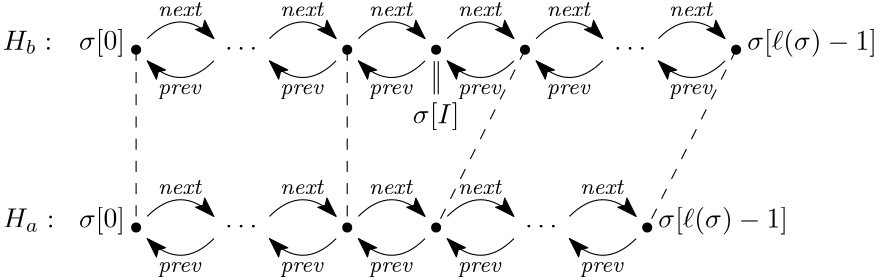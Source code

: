 <?xml version="1.0"?>
<!DOCTYPE ipe SYSTEM "ipe.dtd">
<ipe version="70212" creator="Ipe 7.2.12">
<info created="D:20200120132611" modified="D:20200123143200"/>
<ipestyle name="basic">
<symbol name="arrow/arc(spx)">
<path stroke="sym-stroke" fill="sym-stroke" pen="sym-pen">
0 0 m
-1 0.333 l
-1 -0.333 l
h
</path>
</symbol>
<symbol name="arrow/farc(spx)">
<path stroke="sym-stroke" fill="white" pen="sym-pen">
0 0 m
-1 0.333 l
-1 -0.333 l
h
</path>
</symbol>
<symbol name="arrow/ptarc(spx)">
<path stroke="sym-stroke" fill="sym-stroke" pen="sym-pen">
0 0 m
-1 0.333 l
-0.8 0 l
-1 -0.333 l
h
</path>
</symbol>
<symbol name="arrow/fptarc(spx)">
<path stroke="sym-stroke" fill="white" pen="sym-pen">
0 0 m
-1 0.333 l
-0.8 0 l
-1 -0.333 l
h
</path>
</symbol>
<symbol name="mark/circle(sx)" transformations="translations">
<path fill="sym-stroke">
0.6 0 0 0.6 0 0 e
0.4 0 0 0.4 0 0 e
</path>
</symbol>
<symbol name="mark/disk(sx)" transformations="translations">
<path fill="sym-stroke">
0.6 0 0 0.6 0 0 e
</path>
</symbol>
<symbol name="mark/fdisk(sfx)" transformations="translations">
<group>
<path fill="sym-fill">
0.5 0 0 0.5 0 0 e
</path>
<path fill="sym-stroke" fillrule="eofill">
0.6 0 0 0.6 0 0 e
0.4 0 0 0.4 0 0 e
</path>
</group>
</symbol>
<symbol name="mark/box(sx)" transformations="translations">
<path fill="sym-stroke" fillrule="eofill">
-0.6 -0.6 m
0.6 -0.6 l
0.6 0.6 l
-0.6 0.6 l
h
-0.4 -0.4 m
0.4 -0.4 l
0.4 0.4 l
-0.4 0.4 l
h
</path>
</symbol>
<symbol name="mark/square(sx)" transformations="translations">
<path fill="sym-stroke">
-0.6 -0.6 m
0.6 -0.6 l
0.6 0.6 l
-0.6 0.6 l
h
</path>
</symbol>
<symbol name="mark/fsquare(sfx)" transformations="translations">
<group>
<path fill="sym-fill">
-0.5 -0.5 m
0.5 -0.5 l
0.5 0.5 l
-0.5 0.5 l
h
</path>
<path fill="sym-stroke" fillrule="eofill">
-0.6 -0.6 m
0.6 -0.6 l
0.6 0.6 l
-0.6 0.6 l
h
-0.4 -0.4 m
0.4 -0.4 l
0.4 0.4 l
-0.4 0.4 l
h
</path>
</group>
</symbol>
<symbol name="mark/cross(sx)" transformations="translations">
<group>
<path fill="sym-stroke">
-0.43 -0.57 m
0.57 0.43 l
0.43 0.57 l
-0.57 -0.43 l
h
</path>
<path fill="sym-stroke">
-0.43 0.57 m
0.57 -0.43 l
0.43 -0.57 l
-0.57 0.43 l
h
</path>
</group>
</symbol>
<symbol name="arrow/fnormal(spx)">
<path stroke="sym-stroke" fill="white" pen="sym-pen">
0 0 m
-1 0.333 l
-1 -0.333 l
h
</path>
</symbol>
<symbol name="arrow/pointed(spx)">
<path stroke="sym-stroke" fill="sym-stroke" pen="sym-pen">
0 0 m
-1 0.333 l
-0.8 0 l
-1 -0.333 l
h
</path>
</symbol>
<symbol name="arrow/fpointed(spx)">
<path stroke="sym-stroke" fill="white" pen="sym-pen">
0 0 m
-1 0.333 l
-0.8 0 l
-1 -0.333 l
h
</path>
</symbol>
<symbol name="arrow/linear(spx)">
<path stroke="sym-stroke" pen="sym-pen">
-1 0.333 m
0 0 l
-1 -0.333 l
</path>
</symbol>
<symbol name="arrow/fdouble(spx)">
<path stroke="sym-stroke" fill="white" pen="sym-pen">
0 0 m
-1 0.333 l
-1 -0.333 l
h
-1 0 m
-2 0.333 l
-2 -0.333 l
h
</path>
</symbol>
<symbol name="arrow/double(spx)">
<path stroke="sym-stroke" fill="sym-stroke" pen="sym-pen">
0 0 m
-1 0.333 l
-1 -0.333 l
h
-1 0 m
-2 0.333 l
-2 -0.333 l
h
</path>
</symbol>
<pen name="heavier" value="0.8"/>
<pen name="fat" value="1.2"/>
<pen name="ultrafat" value="2"/>
<symbolsize name="large" value="5"/>
<symbolsize name="small" value="2"/>
<symbolsize name="tiny" value="1.1"/>
<arrowsize name="large" value="10"/>
<arrowsize name="small" value="5"/>
<arrowsize name="tiny" value="3"/>
<color name="red" value="1 0 0"/>
<color name="green" value="0 1 0"/>
<color name="blue" value="0 0 1"/>
<color name="yellow" value="1 1 0"/>
<color name="orange" value="1 0.647 0"/>
<color name="gold" value="1 0.843 0"/>
<color name="purple" value="0.627 0.125 0.941"/>
<color name="gray" value="0.745"/>
<color name="brown" value="0.647 0.165 0.165"/>
<color name="navy" value="0 0 0.502"/>
<color name="pink" value="1 0.753 0.796"/>
<color name="seagreen" value="0.18 0.545 0.341"/>
<color name="turquoise" value="0.251 0.878 0.816"/>
<color name="violet" value="0.933 0.51 0.933"/>
<color name="darkblue" value="0 0 0.545"/>
<color name="darkcyan" value="0 0.545 0.545"/>
<color name="darkgray" value="0.663"/>
<color name="darkgreen" value="0 0.392 0"/>
<color name="darkmagenta" value="0.545 0 0.545"/>
<color name="darkorange" value="1 0.549 0"/>
<color name="darkred" value="0.545 0 0"/>
<color name="lightblue" value="0.678 0.847 0.902"/>
<color name="lightcyan" value="0.878 1 1"/>
<color name="lightgray" value="0.827"/>
<color name="lightgreen" value="0.565 0.933 0.565"/>
<color name="lightyellow" value="1 1 0.878"/>
<dashstyle name="dashed" value="[4] 0"/>
<dashstyle name="dotted" value="[1 3] 0"/>
<dashstyle name="dash dotted" value="[4 2 1 2] 0"/>
<dashstyle name="dash dot dotted" value="[4 2 1 2 1 2] 0"/>
<textsize name="large" value="\large"/>
<textsize name="Large" value="\Large"/>
<textsize name="LARGE" value="\LARGE"/>
<textsize name="huge" value="\huge"/>
<textsize name="Huge" value="\Huge"/>
<textsize name="small" value="\small"/>
<textsize name="footnote" value="\footnotesize"/>
<textsize name="tiny" value="\tiny"/>
<textstyle name="center" begin="\begin{center}" end="\end{center}"/>
<textstyle name="itemize" begin="\begin{itemize}" end="\end{itemize}"/>
<textstyle name="item" begin="\begin{itemize}\item{}" end="\end{itemize}"/>
<gridsize name="4 pts" value="4"/>
<gridsize name="8 pts (~3 mm)" value="8"/>
<gridsize name="16 pts (~6 mm)" value="16"/>
<gridsize name="32 pts (~12 mm)" value="32"/>
<gridsize name="10 pts (~3.5 mm)" value="10"/>
<gridsize name="20 pts (~7 mm)" value="20"/>
<gridsize name="14 pts (~5 mm)" value="14"/>
<gridsize name="28 pts (~10 mm)" value="28"/>
<gridsize name="56 pts (~20 mm)" value="56"/>
<anglesize name="90 deg" value="90"/>
<anglesize name="60 deg" value="60"/>
<anglesize name="45 deg" value="45"/>
<anglesize name="30 deg" value="30"/>
<anglesize name="22.5 deg" value="22.5"/>
<opacity name="10%" value="0.1"/>
<opacity name="30%" value="0.3"/>
<opacity name="50%" value="0.5"/>
<opacity name="75%" value="0.75"/>
<tiling name="falling" angle="-60" step="4" width="1"/>
<tiling name="rising" angle="30" step="4" width="1"/>
</ipestyle>
<page>
<layer name="alpha"/>
<view layers="alpha" active="alpha"/>
<text layer="alpha" transformations="translations" pos="128 768" stroke="black" type="label" width="17.818" height="6.812" depth="1.49" valign="baseline" style="math">H_b:</text>
<text matrix="1 0 0 1 0 -64" transformations="translations" pos="128 768" stroke="black" type="label" width="18.636" height="6.812" depth="1.49" valign="baseline" style="math">H_a:</text>
<use name="mark/disk(sx)" pos="176 768" size="normal" stroke="black"/>
<path stroke="black" arrow="ptarc/normal">
180 772 m
192 784
204 772 c
</path>
<path stroke="black" arrow="ptarc/normal">
204 764 m
192 752
180 764 c
</path>
<path matrix="1 0 0 1 44 0" stroke="black" arrow="ptarc/normal">
212 772 m
224 784
236 772 c
</path>
<path matrix="1 0 0 1 44 0" stroke="black" arrow="ptarc/normal">
236 764 m
224 752
212 764 c
</path>
<path matrix="1 0 0 1 12 0" stroke="black" arrow="ptarc/normal">
276 772 m
288 784
300 772 c
</path>
<path matrix="1 0 0 1 12 0" stroke="black" arrow="ptarc/normal">
300 764 m
288 752
276 764 c
</path>
<text matrix="1 0 0 1 -32 0" transformations="translations" pos="240 768" stroke="black" type="label" width="11.623" height="1.052" depth="0" valign="baseline" style="math">\ldots</text>
<text matrix="1 0 0 1 4 -4" transformations="translations" pos="188 784" stroke="black" type="label" width="16.279" height="4.902" depth="0" halign="center" valign="baseline" size="footnote" style="math">\mathit{next}</text>
<text matrix="1 0 0 1 4 -32" transformations="translations" pos="188 784" stroke="black" type="label" width="16.271" height="3.431" depth="1.55" halign="center" valign="baseline" size="footnote" style="math">\mathit{prev}</text>
<text matrix="1 0 0 1 80 -4" transformations="translations" pos="188 784" stroke="black" type="label" width="16.279" height="4.902" depth="0" halign="center" valign="baseline" size="footnote" style="math">\mathit{next}</text>
<text matrix="1 0 0 1 112 -4" transformations="translations" pos="188 784" stroke="black" type="label" width="16.279" height="4.902" depth="0" halign="center" valign="baseline" size="footnote" style="math">\mathit{next}</text>
<text matrix="1 0 0 1 80 -32" transformations="translations" pos="188 784" stroke="black" type="label" width="16.271" height="3.431" depth="1.55" halign="center" valign="baseline" size="footnote" style="math">\mathit{prev}</text>
<text matrix="1 0 0 1 112 -32" transformations="translations" pos="188 784" stroke="black" type="label" width="16.271" height="3.431" depth="1.55" halign="center" valign="baseline" size="footnote" style="math">\mathit{prev}</text>
<use matrix="1 0 0 1 0 -64" name="mark/disk(sx)" pos="176 768" size="normal" stroke="black"/>
<path matrix="1 0 0 1 0 -64" stroke="black" arrow="ptarc/normal">
180 772 m
192 784
204 772 c
</path>
<path matrix="1 0 0 1 0 -64" stroke="black" arrow="ptarc/normal">
204 764 m
192 752
180 764 c
</path>
<text matrix="1 0 0 1 4 -68" transformations="translations" pos="188 784" stroke="black" type="label" width="16.279" height="4.902" depth="0" halign="center" valign="baseline" size="footnote" style="math">\mathit{next}</text>
<text matrix="1 0 0 1 4 -96" transformations="translations" pos="188 784" stroke="black" type="label" width="16.271" height="3.431" depth="1.55" halign="center" valign="baseline" size="footnote" style="math">\mathit{prev}</text>
<path stroke="black" dash="dashed">
176 768 m
176 704 l
</path>
<text matrix="1 0 0 1 0 -48" transformations="translations" pos="172 816" stroke="black" type="label" width="16.566" height="7.473" depth="2.49" halign="right" valign="baseline" style="math">\sigma[0]</text>
<text matrix="1 0 0 1 0 -112" transformations="translations" pos="172 816" stroke="black" type="label" width="16.566" height="7.473" depth="2.49" halign="right" valign="baseline" style="math">\sigma[0]</text>
<use matrix="1 0 0 1 88 0" name="mark/disk(sx)" pos="304 768" size="normal" stroke="black"/>
<path matrix="1 0 0 1 88 0" stroke="black" arrow="ptarc/normal">
276 772 m
288 784
300 772 c
</path>
<path matrix="1 0 0 1 88 0" stroke="black" arrow="ptarc/normal">
300 764 m
288 752
276 764 c
</path>
<text matrix="1 0 0 1 188 -4" transformations="translations" pos="188 784" stroke="black" type="label" width="16.279" height="4.902" depth="0" halign="center" valign="baseline" size="footnote" style="math">\mathit{next}</text>
<text matrix="1 0 0 1 188 -32" transformations="translations" pos="188 784" stroke="black" type="label" width="16.271" height="3.431" depth="1.55" halign="center" valign="baseline" size="footnote" style="math">\mathit{prev}</text>
<text matrix="1 0 0 1 224 -48" transformations="translations" pos="172 816" stroke="black" type="label" width="46.693" height="7.473" depth="2.49" valign="baseline" style="math">\sigma[\ell(\sigma)-1]</text>
<text matrix="1 0 0 1 112 -72" transformations="translations" pos="172 816" stroke="black" type="label" width="16.746" height="7.473" depth="2.49" halign="center" valign="center" style="math">\sigma[I]</text>
<path matrix="1 0 0 0.598094 107.336 306.962" stroke="black">
176 744 m
176 764 l
</path>
<use matrix="1 0 0 1 76 0" name="mark/disk(sx)" pos="208 768" size="normal" stroke="black"/>
<path matrix="1 0 0 1 44 0" stroke="black" arrow="ptarc/normal">
276 772 m
288 784
300 772 c
</path>
<path matrix="1 0 0 1 44 0" stroke="black" arrow="ptarc/normal">
300 764 m
288 752
276 764 c
</path>
<text matrix="1 0 0 1 144 -4" transformations="translations" pos="188 784" stroke="black" type="label" width="16.279" height="4.902" depth="0" halign="center" valign="baseline" size="footnote" style="math">\mathit{next}</text>
<text matrix="1 0 0 1 144 -32" transformations="translations" pos="188 784" stroke="black" type="label" width="16.271" height="3.431" depth="1.55" halign="center" valign="baseline" size="footnote" style="math">\mathit{prev}</text>
<use matrix="1 0 0 1 108 0" name="mark/disk(sx)" pos="208 768" size="normal" stroke="black"/>
<text matrix="1 0 0 1 108 0" transformations="translations" pos="240 768" stroke="black" type="label" width="11.623" height="1.052" depth="0" valign="baseline" style="math">\ldots</text>
<path matrix="1 0 0 1 12 0" stroke="black" arrow="ptarc/normal">
212 772 m
224 784
236 772 c
</path>
<path matrix="1 0 0 1 12 0" stroke="black" arrow="ptarc/normal">
236 764 m
224 752
212 764 c
</path>
<text matrix="1 0 0 1 48 -4" transformations="translations" pos="188 784" stroke="black" type="label" width="16.279" height="4.902" depth="0" halign="center" valign="baseline" size="footnote" style="math">\mathit{next}</text>
<text matrix="1 0 0 1 48 -32" transformations="translations" pos="188 784" stroke="black" type="label" width="16.271" height="3.431" depth="1.55" halign="center" valign="baseline" size="footnote" style="math">\mathit{prev}</text>
<use matrix="1 0 0 1 44 0" name="mark/disk(sx)" pos="208 768" size="normal" stroke="black"/>
<path matrix="1 0 0 1 44 -64" stroke="black" arrow="ptarc/normal">
212 772 m
224 784
236 772 c
</path>
<path matrix="1 0 0 1 44 -64" stroke="black" arrow="ptarc/normal">
236 764 m
224 752
212 764 c
</path>
<text matrix="1 0 0 1 -32 -64" transformations="translations" pos="240 768" stroke="black" type="label" width="11.623" height="1.052" depth="0" valign="baseline" style="math">\ldots</text>
<text matrix="1 0 0 1 80 -68" transformations="translations" pos="188 784" stroke="black" type="label" width="16.279" height="4.902" depth="0" halign="center" valign="baseline" size="footnote" style="math">\mathit{next}</text>
<text matrix="1 0 0 1 80 -96" transformations="translations" pos="188 784" stroke="black" type="label" width="16.271" height="3.431" depth="1.55" halign="center" valign="baseline" size="footnote" style="math">\mathit{prev}</text>
<use matrix="1 0 0 1 76 -64" name="mark/disk(sx)" pos="208 768" size="normal" stroke="black"/>
<path matrix="1 0 0 1 12 -64" stroke="black" arrow="ptarc/normal">
212 772 m
224 784
236 772 c
</path>
<path matrix="1 0 0 1 12 -64" stroke="black" arrow="ptarc/normal">
236 764 m
224 752
212 764 c
</path>
<text matrix="1 0 0 1 48 -68" transformations="translations" pos="188 784" stroke="black" type="label" width="16.279" height="4.902" depth="0" halign="center" valign="baseline" size="footnote" style="math">\mathit{next}</text>
<text matrix="1 0 0 1 48 -96" transformations="translations" pos="188 784" stroke="black" type="label" width="16.271" height="3.431" depth="1.55" halign="center" valign="baseline" size="footnote" style="math">\mathit{prev}</text>
<use matrix="1 0 0 1 44 -64" name="mark/disk(sx)" pos="208 768" size="normal" stroke="black"/>
<use matrix="1 0 0 1 56 -64" name="mark/disk(sx)" pos="304 768" size="normal" stroke="black"/>
<path matrix="1 0 0 1 56 -64" stroke="black" arrow="ptarc/normal">
276 772 m
288 784
300 772 c
</path>
<path matrix="1 0 0 1 56 -64" stroke="black" arrow="ptarc/normal">
300 764 m
288 752
276 764 c
</path>
<text matrix="1 0 0 1 156 -68" transformations="translations" pos="188 784" stroke="black" type="label" width="16.279" height="4.902" depth="0" halign="center" valign="baseline" size="footnote" style="math">\mathit{next}</text>
<text matrix="1 0 0 1 156 -96" transformations="translations" pos="188 784" stroke="black" type="label" width="16.271" height="3.431" depth="1.55" halign="center" valign="baseline" size="footnote" style="math">\mathit{prev}</text>
<text matrix="1 0 0 1 192 -112" transformations="translations" pos="172 816" stroke="black" type="label" width="46.693" height="7.473" depth="2.49" valign="baseline" style="math">\sigma[\ell(\sigma)-1]</text>
<path matrix="1 0 0 1 12 -64" stroke="black" arrow="ptarc/normal">
276 772 m
288 784
300 772 c
</path>
<path matrix="1 0 0 1 12 -64" stroke="black" arrow="ptarc/normal">
300 764 m
288 752
276 764 c
</path>
<text matrix="1 0 0 1 112 -68" transformations="translations" pos="188 784" stroke="black" type="label" width="16.279" height="4.902" depth="0" halign="center" valign="baseline" size="footnote" style="math">\mathit{next}</text>
<text matrix="1 0 0 1 112 -96" transformations="translations" pos="188 784" stroke="black" type="label" width="16.271" height="3.431" depth="1.55" halign="center" valign="baseline" size="footnote" style="math">\mathit{prev}</text>
<text matrix="1 0 0 1 76 -64" transformations="translations" pos="240 768" stroke="black" type="label" width="11.623" height="1.052" depth="0" valign="baseline" style="math">\ldots</text>
<path matrix="1 0 0 1 76 0" stroke="black" dash="dashed">
176 768 m
176 704 l
</path>
<path stroke="black" dash="dashed">
316 768 m
284 704 l
</path>
<path matrix="1 0 0 1 76 0" stroke="black" dash="dashed">
316 768 m
284 704 l
</path>
<path matrix="1 0 0 0.598094 108.775 306.962" stroke="black">
176 744 m
176 764 l
</path>
</page>
</ipe>
